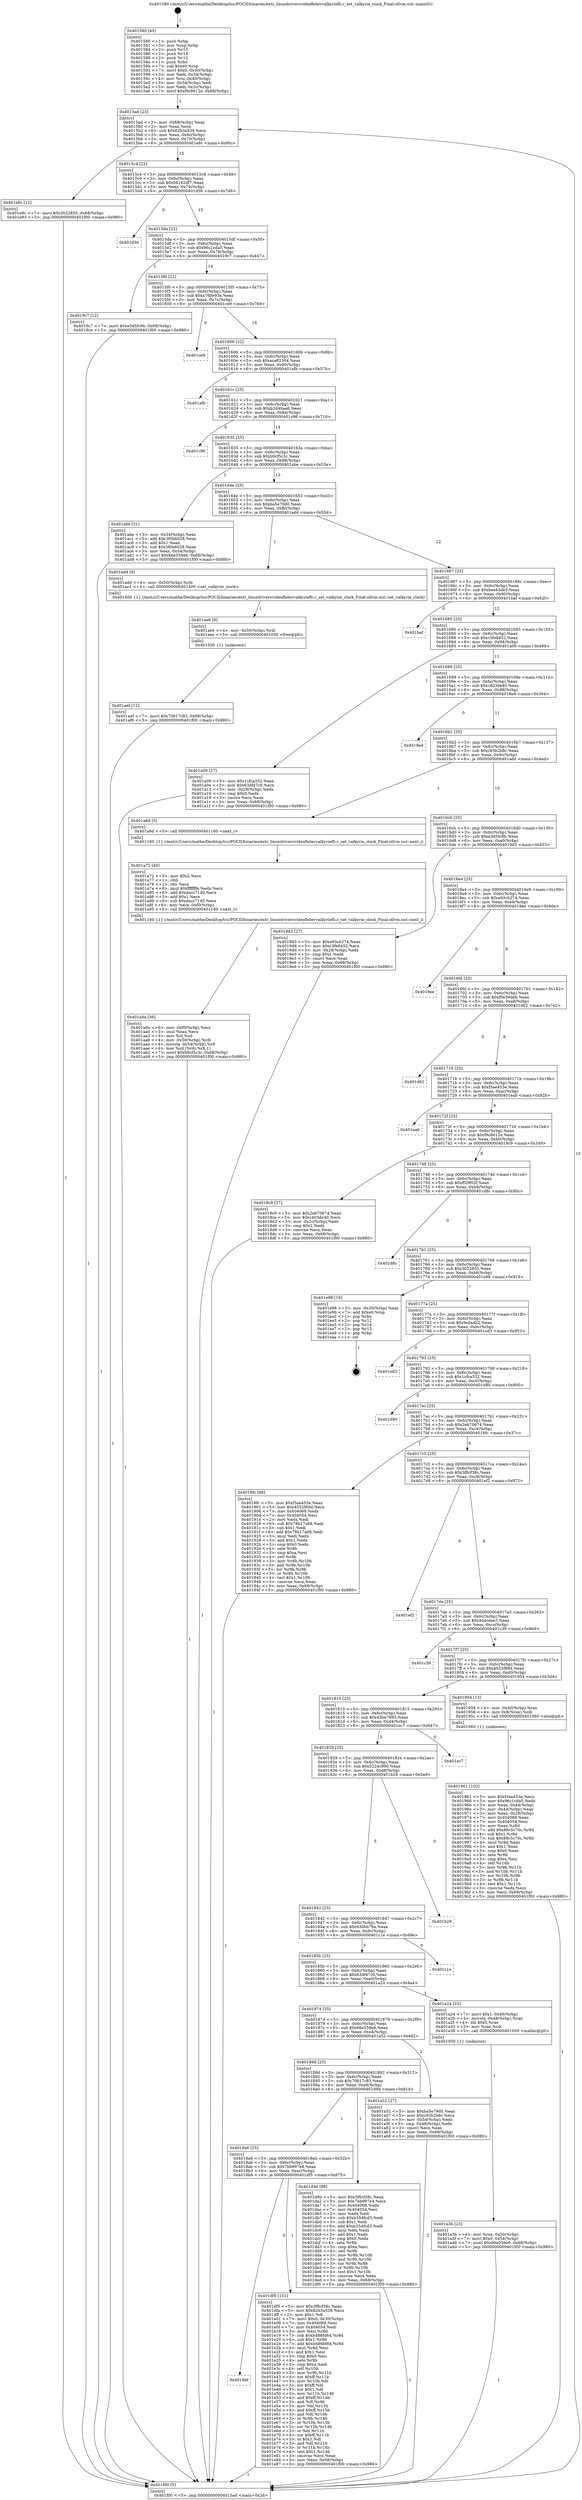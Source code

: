 digraph "0x401580" {
  label = "0x401580 (/mnt/c/Users/mathe/Desktop/tcc/POCII/binaries/extr_linuxdriversvideofbdevvalkyriefb.c_set_valkyrie_clock_Final-ollvm.out::main(0))"
  labelloc = "t"
  node[shape=record]

  Entry [label="",width=0.3,height=0.3,shape=circle,fillcolor=black,style=filled]
  "0x4015ad" [label="{
     0x4015ad [23]\l
     | [instrs]\l
     &nbsp;&nbsp;0x4015ad \<+3\>: mov -0x68(%rbp),%eax\l
     &nbsp;&nbsp;0x4015b0 \<+2\>: mov %eax,%ecx\l
     &nbsp;&nbsp;0x4015b2 \<+6\>: sub $0x82b3a539,%ecx\l
     &nbsp;&nbsp;0x4015b8 \<+3\>: mov %eax,-0x6c(%rbp)\l
     &nbsp;&nbsp;0x4015bb \<+3\>: mov %ecx,-0x70(%rbp)\l
     &nbsp;&nbsp;0x4015be \<+6\>: je 0000000000401e8c \<main+0x90c\>\l
  }"]
  "0x401e8c" [label="{
     0x401e8c [12]\l
     | [instrs]\l
     &nbsp;&nbsp;0x401e8c \<+7\>: movl $0x3022855,-0x68(%rbp)\l
     &nbsp;&nbsp;0x401e93 \<+5\>: jmp 0000000000401f00 \<main+0x980\>\l
  }"]
  "0x4015c4" [label="{
     0x4015c4 [22]\l
     | [instrs]\l
     &nbsp;&nbsp;0x4015c4 \<+5\>: jmp 00000000004015c9 \<main+0x49\>\l
     &nbsp;&nbsp;0x4015c9 \<+3\>: mov -0x6c(%rbp),%eax\l
     &nbsp;&nbsp;0x4015cc \<+5\>: sub $0x94162df7,%eax\l
     &nbsp;&nbsp;0x4015d1 \<+3\>: mov %eax,-0x74(%rbp)\l
     &nbsp;&nbsp;0x4015d4 \<+6\>: je 0000000000401d56 \<main+0x7d6\>\l
  }"]
  Exit [label="",width=0.3,height=0.3,shape=circle,fillcolor=black,style=filled,peripheries=2]
  "0x401d56" [label="{
     0x401d56\l
  }", style=dashed]
  "0x4015da" [label="{
     0x4015da [22]\l
     | [instrs]\l
     &nbsp;&nbsp;0x4015da \<+5\>: jmp 00000000004015df \<main+0x5f\>\l
     &nbsp;&nbsp;0x4015df \<+3\>: mov -0x6c(%rbp),%eax\l
     &nbsp;&nbsp;0x4015e2 \<+5\>: sub $0x96c1cda5,%eax\l
     &nbsp;&nbsp;0x4015e7 \<+3\>: mov %eax,-0x78(%rbp)\l
     &nbsp;&nbsp;0x4015ea \<+6\>: je 00000000004019c7 \<main+0x447\>\l
  }"]
  "0x4018bf" [label="{
     0x4018bf\l
  }", style=dashed]
  "0x4019c7" [label="{
     0x4019c7 [12]\l
     | [instrs]\l
     &nbsp;&nbsp;0x4019c7 \<+7\>: movl $0xe3d5fc9b,-0x68(%rbp)\l
     &nbsp;&nbsp;0x4019ce \<+5\>: jmp 0000000000401f00 \<main+0x980\>\l
  }"]
  "0x4015f0" [label="{
     0x4015f0 [22]\l
     | [instrs]\l
     &nbsp;&nbsp;0x4015f0 \<+5\>: jmp 00000000004015f5 \<main+0x75\>\l
     &nbsp;&nbsp;0x4015f5 \<+3\>: mov -0x6c(%rbp),%eax\l
     &nbsp;&nbsp;0x4015f8 \<+5\>: sub $0xa760e93e,%eax\l
     &nbsp;&nbsp;0x4015fd \<+3\>: mov %eax,-0x7c(%rbp)\l
     &nbsp;&nbsp;0x401600 \<+6\>: je 0000000000401ce9 \<main+0x769\>\l
  }"]
  "0x401df5" [label="{
     0x401df5 [151]\l
     | [instrs]\l
     &nbsp;&nbsp;0x401df5 \<+5\>: mov $0x3f8cf38c,%eax\l
     &nbsp;&nbsp;0x401dfa \<+5\>: mov $0x82b3a539,%ecx\l
     &nbsp;&nbsp;0x401dff \<+2\>: mov $0x1,%dl\l
     &nbsp;&nbsp;0x401e01 \<+7\>: movl $0x0,-0x30(%rbp)\l
     &nbsp;&nbsp;0x401e08 \<+7\>: mov 0x404068,%esi\l
     &nbsp;&nbsp;0x401e0f \<+7\>: mov 0x404054,%edi\l
     &nbsp;&nbsp;0x401e16 \<+3\>: mov %esi,%r8d\l
     &nbsp;&nbsp;0x401e19 \<+7\>: sub $0xb486fd64,%r8d\l
     &nbsp;&nbsp;0x401e20 \<+4\>: sub $0x1,%r8d\l
     &nbsp;&nbsp;0x401e24 \<+7\>: add $0xb486fd64,%r8d\l
     &nbsp;&nbsp;0x401e2b \<+4\>: imul %r8d,%esi\l
     &nbsp;&nbsp;0x401e2f \<+3\>: and $0x1,%esi\l
     &nbsp;&nbsp;0x401e32 \<+3\>: cmp $0x0,%esi\l
     &nbsp;&nbsp;0x401e35 \<+4\>: sete %r9b\l
     &nbsp;&nbsp;0x401e39 \<+3\>: cmp $0xa,%edi\l
     &nbsp;&nbsp;0x401e3c \<+4\>: setl %r10b\l
     &nbsp;&nbsp;0x401e40 \<+3\>: mov %r9b,%r11b\l
     &nbsp;&nbsp;0x401e43 \<+4\>: xor $0xff,%r11b\l
     &nbsp;&nbsp;0x401e47 \<+3\>: mov %r10b,%bl\l
     &nbsp;&nbsp;0x401e4a \<+3\>: xor $0xff,%bl\l
     &nbsp;&nbsp;0x401e4d \<+3\>: xor $0x1,%dl\l
     &nbsp;&nbsp;0x401e50 \<+3\>: mov %r11b,%r14b\l
     &nbsp;&nbsp;0x401e53 \<+4\>: and $0xff,%r14b\l
     &nbsp;&nbsp;0x401e57 \<+3\>: and %dl,%r9b\l
     &nbsp;&nbsp;0x401e5a \<+3\>: mov %bl,%r15b\l
     &nbsp;&nbsp;0x401e5d \<+4\>: and $0xff,%r15b\l
     &nbsp;&nbsp;0x401e61 \<+3\>: and %dl,%r10b\l
     &nbsp;&nbsp;0x401e64 \<+3\>: or %r9b,%r14b\l
     &nbsp;&nbsp;0x401e67 \<+3\>: or %r10b,%r15b\l
     &nbsp;&nbsp;0x401e6a \<+3\>: xor %r15b,%r14b\l
     &nbsp;&nbsp;0x401e6d \<+3\>: or %bl,%r11b\l
     &nbsp;&nbsp;0x401e70 \<+4\>: xor $0xff,%r11b\l
     &nbsp;&nbsp;0x401e74 \<+3\>: or $0x1,%dl\l
     &nbsp;&nbsp;0x401e77 \<+3\>: and %dl,%r11b\l
     &nbsp;&nbsp;0x401e7a \<+3\>: or %r11b,%r14b\l
     &nbsp;&nbsp;0x401e7d \<+4\>: test $0x1,%r14b\l
     &nbsp;&nbsp;0x401e81 \<+3\>: cmovne %ecx,%eax\l
     &nbsp;&nbsp;0x401e84 \<+3\>: mov %eax,-0x68(%rbp)\l
     &nbsp;&nbsp;0x401e87 \<+5\>: jmp 0000000000401f00 \<main+0x980\>\l
  }"]
  "0x401ce9" [label="{
     0x401ce9\l
  }", style=dashed]
  "0x401606" [label="{
     0x401606 [22]\l
     | [instrs]\l
     &nbsp;&nbsp;0x401606 \<+5\>: jmp 000000000040160b \<main+0x8b\>\l
     &nbsp;&nbsp;0x40160b \<+3\>: mov -0x6c(%rbp),%eax\l
     &nbsp;&nbsp;0x40160e \<+5\>: sub $0xaca82304,%eax\l
     &nbsp;&nbsp;0x401613 \<+3\>: mov %eax,-0x80(%rbp)\l
     &nbsp;&nbsp;0x401616 \<+6\>: je 0000000000401afb \<main+0x57b\>\l
  }"]
  "0x4018a6" [label="{
     0x4018a6 [25]\l
     | [instrs]\l
     &nbsp;&nbsp;0x4018a6 \<+5\>: jmp 00000000004018ab \<main+0x32b\>\l
     &nbsp;&nbsp;0x4018ab \<+3\>: mov -0x6c(%rbp),%eax\l
     &nbsp;&nbsp;0x4018ae \<+5\>: sub $0x7bb997e4,%eax\l
     &nbsp;&nbsp;0x4018b3 \<+6\>: mov %eax,-0xec(%rbp)\l
     &nbsp;&nbsp;0x4018b9 \<+6\>: je 0000000000401df5 \<main+0x875\>\l
  }"]
  "0x401afb" [label="{
     0x401afb\l
  }", style=dashed]
  "0x40161c" [label="{
     0x40161c [25]\l
     | [instrs]\l
     &nbsp;&nbsp;0x40161c \<+5\>: jmp 0000000000401621 \<main+0xa1\>\l
     &nbsp;&nbsp;0x401621 \<+3\>: mov -0x6c(%rbp),%eax\l
     &nbsp;&nbsp;0x401624 \<+5\>: sub $0xb3d40aa6,%eax\l
     &nbsp;&nbsp;0x401629 \<+6\>: mov %eax,-0x84(%rbp)\l
     &nbsp;&nbsp;0x40162f \<+6\>: je 0000000000401c96 \<main+0x716\>\l
  }"]
  "0x401d9d" [label="{
     0x401d9d [88]\l
     | [instrs]\l
     &nbsp;&nbsp;0x401d9d \<+5\>: mov $0x3f8cf38c,%eax\l
     &nbsp;&nbsp;0x401da2 \<+5\>: mov $0x7bb997e4,%ecx\l
     &nbsp;&nbsp;0x401da7 \<+7\>: mov 0x404068,%edx\l
     &nbsp;&nbsp;0x401dae \<+7\>: mov 0x404054,%esi\l
     &nbsp;&nbsp;0x401db5 \<+2\>: mov %edx,%edi\l
     &nbsp;&nbsp;0x401db7 \<+6\>: sub $0xb354fcd3,%edi\l
     &nbsp;&nbsp;0x401dbd \<+3\>: sub $0x1,%edi\l
     &nbsp;&nbsp;0x401dc0 \<+6\>: add $0xb354fcd3,%edi\l
     &nbsp;&nbsp;0x401dc6 \<+3\>: imul %edi,%edx\l
     &nbsp;&nbsp;0x401dc9 \<+3\>: and $0x1,%edx\l
     &nbsp;&nbsp;0x401dcc \<+3\>: cmp $0x0,%edx\l
     &nbsp;&nbsp;0x401dcf \<+4\>: sete %r8b\l
     &nbsp;&nbsp;0x401dd3 \<+3\>: cmp $0xa,%esi\l
     &nbsp;&nbsp;0x401dd6 \<+4\>: setl %r9b\l
     &nbsp;&nbsp;0x401dda \<+3\>: mov %r8b,%r10b\l
     &nbsp;&nbsp;0x401ddd \<+3\>: and %r9b,%r10b\l
     &nbsp;&nbsp;0x401de0 \<+3\>: xor %r9b,%r8b\l
     &nbsp;&nbsp;0x401de3 \<+3\>: or %r8b,%r10b\l
     &nbsp;&nbsp;0x401de6 \<+4\>: test $0x1,%r10b\l
     &nbsp;&nbsp;0x401dea \<+3\>: cmovne %ecx,%eax\l
     &nbsp;&nbsp;0x401ded \<+3\>: mov %eax,-0x68(%rbp)\l
     &nbsp;&nbsp;0x401df0 \<+5\>: jmp 0000000000401f00 \<main+0x980\>\l
  }"]
  "0x401c96" [label="{
     0x401c96\l
  }", style=dashed]
  "0x401635" [label="{
     0x401635 [25]\l
     | [instrs]\l
     &nbsp;&nbsp;0x401635 \<+5\>: jmp 000000000040163a \<main+0xba\>\l
     &nbsp;&nbsp;0x40163a \<+3\>: mov -0x6c(%rbp),%eax\l
     &nbsp;&nbsp;0x40163d \<+5\>: sub $0xb9cf5c3c,%eax\l
     &nbsp;&nbsp;0x401642 \<+6\>: mov %eax,-0x88(%rbp)\l
     &nbsp;&nbsp;0x401648 \<+6\>: je 0000000000401abe \<main+0x53e\>\l
  }"]
  "0x401aef" [label="{
     0x401aef [12]\l
     | [instrs]\l
     &nbsp;&nbsp;0x401aef \<+7\>: movl $0x70617c83,-0x68(%rbp)\l
     &nbsp;&nbsp;0x401af6 \<+5\>: jmp 0000000000401f00 \<main+0x980\>\l
  }"]
  "0x401abe" [label="{
     0x401abe [31]\l
     | [instrs]\l
     &nbsp;&nbsp;0x401abe \<+3\>: mov -0x54(%rbp),%eax\l
     &nbsp;&nbsp;0x401ac1 \<+5\>: add $0x3f0b6028,%eax\l
     &nbsp;&nbsp;0x401ac6 \<+3\>: add $0x1,%eax\l
     &nbsp;&nbsp;0x401ac9 \<+5\>: sub $0x3f0b6028,%eax\l
     &nbsp;&nbsp;0x401ace \<+3\>: mov %eax,-0x54(%rbp)\l
     &nbsp;&nbsp;0x401ad1 \<+7\>: movl $0x66e559e6,-0x68(%rbp)\l
     &nbsp;&nbsp;0x401ad8 \<+5\>: jmp 0000000000401f00 \<main+0x980\>\l
  }"]
  "0x40164e" [label="{
     0x40164e [25]\l
     | [instrs]\l
     &nbsp;&nbsp;0x40164e \<+5\>: jmp 0000000000401653 \<main+0xd3\>\l
     &nbsp;&nbsp;0x401653 \<+3\>: mov -0x6c(%rbp),%eax\l
     &nbsp;&nbsp;0x401656 \<+5\>: sub $0xba5e79d0,%eax\l
     &nbsp;&nbsp;0x40165b \<+6\>: mov %eax,-0x8c(%rbp)\l
     &nbsp;&nbsp;0x401661 \<+6\>: je 0000000000401add \<main+0x55d\>\l
  }"]
  "0x401ae6" [label="{
     0x401ae6 [9]\l
     | [instrs]\l
     &nbsp;&nbsp;0x401ae6 \<+4\>: mov -0x50(%rbp),%rdi\l
     &nbsp;&nbsp;0x401aea \<+5\>: call 0000000000401030 \<free@plt\>\l
     | [calls]\l
     &nbsp;&nbsp;0x401030 \{1\} (unknown)\l
  }"]
  "0x401add" [label="{
     0x401add [9]\l
     | [instrs]\l
     &nbsp;&nbsp;0x401add \<+4\>: mov -0x50(%rbp),%rdi\l
     &nbsp;&nbsp;0x401ae1 \<+5\>: call 0000000000401400 \<set_valkyrie_clock\>\l
     | [calls]\l
     &nbsp;&nbsp;0x401400 \{1\} (/mnt/c/Users/mathe/Desktop/tcc/POCII/binaries/extr_linuxdriversvideofbdevvalkyriefb.c_set_valkyrie_clock_Final-ollvm.out::set_valkyrie_clock)\l
  }"]
  "0x401667" [label="{
     0x401667 [25]\l
     | [instrs]\l
     &nbsp;&nbsp;0x401667 \<+5\>: jmp 000000000040166c \<main+0xec\>\l
     &nbsp;&nbsp;0x40166c \<+3\>: mov -0x6c(%rbp),%eax\l
     &nbsp;&nbsp;0x40166f \<+5\>: sub $0xbee43de3,%eax\l
     &nbsp;&nbsp;0x401674 \<+6\>: mov %eax,-0x90(%rbp)\l
     &nbsp;&nbsp;0x40167a \<+6\>: je 0000000000401baf \<main+0x62f\>\l
  }"]
  "0x401a9a" [label="{
     0x401a9a [36]\l
     | [instrs]\l
     &nbsp;&nbsp;0x401a9a \<+6\>: mov -0xf0(%rbp),%ecx\l
     &nbsp;&nbsp;0x401aa0 \<+3\>: imul %eax,%ecx\l
     &nbsp;&nbsp;0x401aa3 \<+3\>: mov %cl,%sil\l
     &nbsp;&nbsp;0x401aa6 \<+4\>: mov -0x50(%rbp),%rdi\l
     &nbsp;&nbsp;0x401aaa \<+4\>: movslq -0x54(%rbp),%r8\l
     &nbsp;&nbsp;0x401aae \<+4\>: mov %sil,(%rdi,%r8,1)\l
     &nbsp;&nbsp;0x401ab2 \<+7\>: movl $0xb9cf5c3c,-0x68(%rbp)\l
     &nbsp;&nbsp;0x401ab9 \<+5\>: jmp 0000000000401f00 \<main+0x980\>\l
  }"]
  "0x401baf" [label="{
     0x401baf\l
  }", style=dashed]
  "0x401680" [label="{
     0x401680 [25]\l
     | [instrs]\l
     &nbsp;&nbsp;0x401680 \<+5\>: jmp 0000000000401685 \<main+0x105\>\l
     &nbsp;&nbsp;0x401685 \<+3\>: mov -0x6c(%rbp),%eax\l
     &nbsp;&nbsp;0x401688 \<+5\>: sub $0xc3fe6452,%eax\l
     &nbsp;&nbsp;0x40168d \<+6\>: mov %eax,-0x94(%rbp)\l
     &nbsp;&nbsp;0x401693 \<+6\>: je 0000000000401a09 \<main+0x489\>\l
  }"]
  "0x401a72" [label="{
     0x401a72 [40]\l
     | [instrs]\l
     &nbsp;&nbsp;0x401a72 \<+5\>: mov $0x2,%ecx\l
     &nbsp;&nbsp;0x401a77 \<+1\>: cltd\l
     &nbsp;&nbsp;0x401a78 \<+2\>: idiv %ecx\l
     &nbsp;&nbsp;0x401a7a \<+6\>: imul $0xfffffffe,%edx,%ecx\l
     &nbsp;&nbsp;0x401a80 \<+6\>: add $0xdacc7140,%ecx\l
     &nbsp;&nbsp;0x401a86 \<+3\>: add $0x1,%ecx\l
     &nbsp;&nbsp;0x401a89 \<+6\>: sub $0xdacc7140,%ecx\l
     &nbsp;&nbsp;0x401a8f \<+6\>: mov %ecx,-0xf0(%rbp)\l
     &nbsp;&nbsp;0x401a95 \<+5\>: call 0000000000401160 \<next_i\>\l
     | [calls]\l
     &nbsp;&nbsp;0x401160 \{1\} (/mnt/c/Users/mathe/Desktop/tcc/POCII/binaries/extr_linuxdriversvideofbdevvalkyriefb.c_set_valkyrie_clock_Final-ollvm.out::next_i)\l
  }"]
  "0x401a09" [label="{
     0x401a09 [27]\l
     | [instrs]\l
     &nbsp;&nbsp;0x401a09 \<+5\>: mov $0x1cfca332,%eax\l
     &nbsp;&nbsp;0x401a0e \<+5\>: mov $0x63df47c0,%ecx\l
     &nbsp;&nbsp;0x401a13 \<+3\>: mov -0x28(%rbp),%edx\l
     &nbsp;&nbsp;0x401a16 \<+3\>: cmp $0x0,%edx\l
     &nbsp;&nbsp;0x401a19 \<+3\>: cmove %ecx,%eax\l
     &nbsp;&nbsp;0x401a1c \<+3\>: mov %eax,-0x68(%rbp)\l
     &nbsp;&nbsp;0x401a1f \<+5\>: jmp 0000000000401f00 \<main+0x980\>\l
  }"]
  "0x401699" [label="{
     0x401699 [25]\l
     | [instrs]\l
     &nbsp;&nbsp;0x401699 \<+5\>: jmp 000000000040169e \<main+0x11e\>\l
     &nbsp;&nbsp;0x40169e \<+3\>: mov -0x6c(%rbp),%eax\l
     &nbsp;&nbsp;0x4016a1 \<+5\>: sub $0xc403de40,%eax\l
     &nbsp;&nbsp;0x4016a6 \<+6\>: mov %eax,-0x98(%rbp)\l
     &nbsp;&nbsp;0x4016ac \<+6\>: je 00000000004018e4 \<main+0x364\>\l
  }"]
  "0x40188d" [label="{
     0x40188d [25]\l
     | [instrs]\l
     &nbsp;&nbsp;0x40188d \<+5\>: jmp 0000000000401892 \<main+0x312\>\l
     &nbsp;&nbsp;0x401892 \<+3\>: mov -0x6c(%rbp),%eax\l
     &nbsp;&nbsp;0x401895 \<+5\>: sub $0x70617c83,%eax\l
     &nbsp;&nbsp;0x40189a \<+6\>: mov %eax,-0xe8(%rbp)\l
     &nbsp;&nbsp;0x4018a0 \<+6\>: je 0000000000401d9d \<main+0x81d\>\l
  }"]
  "0x4018e4" [label="{
     0x4018e4\l
  }", style=dashed]
  "0x4016b2" [label="{
     0x4016b2 [25]\l
     | [instrs]\l
     &nbsp;&nbsp;0x4016b2 \<+5\>: jmp 00000000004016b7 \<main+0x137\>\l
     &nbsp;&nbsp;0x4016b7 \<+3\>: mov -0x6c(%rbp),%eax\l
     &nbsp;&nbsp;0x4016ba \<+5\>: sub $0xc93b2b8c,%eax\l
     &nbsp;&nbsp;0x4016bf \<+6\>: mov %eax,-0x9c(%rbp)\l
     &nbsp;&nbsp;0x4016c5 \<+6\>: je 0000000000401a6d \<main+0x4ed\>\l
  }"]
  "0x401a52" [label="{
     0x401a52 [27]\l
     | [instrs]\l
     &nbsp;&nbsp;0x401a52 \<+5\>: mov $0xba5e79d0,%eax\l
     &nbsp;&nbsp;0x401a57 \<+5\>: mov $0xc93b2b8c,%ecx\l
     &nbsp;&nbsp;0x401a5c \<+3\>: mov -0x54(%rbp),%edx\l
     &nbsp;&nbsp;0x401a5f \<+3\>: cmp -0x48(%rbp),%edx\l
     &nbsp;&nbsp;0x401a62 \<+3\>: cmovl %ecx,%eax\l
     &nbsp;&nbsp;0x401a65 \<+3\>: mov %eax,-0x68(%rbp)\l
     &nbsp;&nbsp;0x401a68 \<+5\>: jmp 0000000000401f00 \<main+0x980\>\l
  }"]
  "0x401a6d" [label="{
     0x401a6d [5]\l
     | [instrs]\l
     &nbsp;&nbsp;0x401a6d \<+5\>: call 0000000000401160 \<next_i\>\l
     | [calls]\l
     &nbsp;&nbsp;0x401160 \{1\} (/mnt/c/Users/mathe/Desktop/tcc/POCII/binaries/extr_linuxdriversvideofbdevvalkyriefb.c_set_valkyrie_clock_Final-ollvm.out::next_i)\l
  }"]
  "0x4016cb" [label="{
     0x4016cb [25]\l
     | [instrs]\l
     &nbsp;&nbsp;0x4016cb \<+5\>: jmp 00000000004016d0 \<main+0x150\>\l
     &nbsp;&nbsp;0x4016d0 \<+3\>: mov -0x6c(%rbp),%eax\l
     &nbsp;&nbsp;0x4016d3 \<+5\>: sub $0xe3d5fc9b,%eax\l
     &nbsp;&nbsp;0x4016d8 \<+6\>: mov %eax,-0xa0(%rbp)\l
     &nbsp;&nbsp;0x4016de \<+6\>: je 00000000004019d3 \<main+0x453\>\l
  }"]
  "0x401a3b" [label="{
     0x401a3b [23]\l
     | [instrs]\l
     &nbsp;&nbsp;0x401a3b \<+4\>: mov %rax,-0x50(%rbp)\l
     &nbsp;&nbsp;0x401a3f \<+7\>: movl $0x0,-0x54(%rbp)\l
     &nbsp;&nbsp;0x401a46 \<+7\>: movl $0x66e559e6,-0x68(%rbp)\l
     &nbsp;&nbsp;0x401a4d \<+5\>: jmp 0000000000401f00 \<main+0x980\>\l
  }"]
  "0x4019d3" [label="{
     0x4019d3 [27]\l
     | [instrs]\l
     &nbsp;&nbsp;0x4019d3 \<+5\>: mov $0xe93cb274,%eax\l
     &nbsp;&nbsp;0x4019d8 \<+5\>: mov $0xc3fe6452,%ecx\l
     &nbsp;&nbsp;0x4019dd \<+3\>: mov -0x28(%rbp),%edx\l
     &nbsp;&nbsp;0x4019e0 \<+3\>: cmp $0x1,%edx\l
     &nbsp;&nbsp;0x4019e3 \<+3\>: cmovl %ecx,%eax\l
     &nbsp;&nbsp;0x4019e6 \<+3\>: mov %eax,-0x68(%rbp)\l
     &nbsp;&nbsp;0x4019e9 \<+5\>: jmp 0000000000401f00 \<main+0x980\>\l
  }"]
  "0x4016e4" [label="{
     0x4016e4 [25]\l
     | [instrs]\l
     &nbsp;&nbsp;0x4016e4 \<+5\>: jmp 00000000004016e9 \<main+0x169\>\l
     &nbsp;&nbsp;0x4016e9 \<+3\>: mov -0x6c(%rbp),%eax\l
     &nbsp;&nbsp;0x4016ec \<+5\>: sub $0xe93cb274,%eax\l
     &nbsp;&nbsp;0x4016f1 \<+6\>: mov %eax,-0xa4(%rbp)\l
     &nbsp;&nbsp;0x4016f7 \<+6\>: je 00000000004019ee \<main+0x46e\>\l
  }"]
  "0x401874" [label="{
     0x401874 [25]\l
     | [instrs]\l
     &nbsp;&nbsp;0x401874 \<+5\>: jmp 0000000000401879 \<main+0x2f9\>\l
     &nbsp;&nbsp;0x401879 \<+3\>: mov -0x6c(%rbp),%eax\l
     &nbsp;&nbsp;0x40187c \<+5\>: sub $0x66e559e6,%eax\l
     &nbsp;&nbsp;0x401881 \<+6\>: mov %eax,-0xe4(%rbp)\l
     &nbsp;&nbsp;0x401887 \<+6\>: je 0000000000401a52 \<main+0x4d2\>\l
  }"]
  "0x4019ee" [label="{
     0x4019ee\l
  }", style=dashed]
  "0x4016fd" [label="{
     0x4016fd [25]\l
     | [instrs]\l
     &nbsp;&nbsp;0x4016fd \<+5\>: jmp 0000000000401702 \<main+0x182\>\l
     &nbsp;&nbsp;0x401702 \<+3\>: mov -0x6c(%rbp),%eax\l
     &nbsp;&nbsp;0x401705 \<+5\>: sub $0xf0e39deb,%eax\l
     &nbsp;&nbsp;0x40170a \<+6\>: mov %eax,-0xa8(%rbp)\l
     &nbsp;&nbsp;0x401710 \<+6\>: je 0000000000401d62 \<main+0x7e2\>\l
  }"]
  "0x401a24" [label="{
     0x401a24 [23]\l
     | [instrs]\l
     &nbsp;&nbsp;0x401a24 \<+7\>: movl $0x1,-0x48(%rbp)\l
     &nbsp;&nbsp;0x401a2b \<+4\>: movslq -0x48(%rbp),%rax\l
     &nbsp;&nbsp;0x401a2f \<+4\>: shl $0x0,%rax\l
     &nbsp;&nbsp;0x401a33 \<+3\>: mov %rax,%rdi\l
     &nbsp;&nbsp;0x401a36 \<+5\>: call 0000000000401050 \<malloc@plt\>\l
     | [calls]\l
     &nbsp;&nbsp;0x401050 \{1\} (unknown)\l
  }"]
  "0x401d62" [label="{
     0x401d62\l
  }", style=dashed]
  "0x401716" [label="{
     0x401716 [25]\l
     | [instrs]\l
     &nbsp;&nbsp;0x401716 \<+5\>: jmp 000000000040171b \<main+0x19b\>\l
     &nbsp;&nbsp;0x40171b \<+3\>: mov -0x6c(%rbp),%eax\l
     &nbsp;&nbsp;0x40171e \<+5\>: sub $0xf3ae453e,%eax\l
     &nbsp;&nbsp;0x401723 \<+6\>: mov %eax,-0xac(%rbp)\l
     &nbsp;&nbsp;0x401729 \<+6\>: je 0000000000401eab \<main+0x92b\>\l
  }"]
  "0x40185b" [label="{
     0x40185b [25]\l
     | [instrs]\l
     &nbsp;&nbsp;0x40185b \<+5\>: jmp 0000000000401860 \<main+0x2e0\>\l
     &nbsp;&nbsp;0x401860 \<+3\>: mov -0x6c(%rbp),%eax\l
     &nbsp;&nbsp;0x401863 \<+5\>: sub $0x63df47c0,%eax\l
     &nbsp;&nbsp;0x401868 \<+6\>: mov %eax,-0xe0(%rbp)\l
     &nbsp;&nbsp;0x40186e \<+6\>: je 0000000000401a24 \<main+0x4a4\>\l
  }"]
  "0x401eab" [label="{
     0x401eab\l
  }", style=dashed]
  "0x40172f" [label="{
     0x40172f [25]\l
     | [instrs]\l
     &nbsp;&nbsp;0x40172f \<+5\>: jmp 0000000000401734 \<main+0x1b4\>\l
     &nbsp;&nbsp;0x401734 \<+3\>: mov -0x6c(%rbp),%eax\l
     &nbsp;&nbsp;0x401737 \<+5\>: sub $0xf9c8612e,%eax\l
     &nbsp;&nbsp;0x40173c \<+6\>: mov %eax,-0xb0(%rbp)\l
     &nbsp;&nbsp;0x401742 \<+6\>: je 00000000004018c9 \<main+0x349\>\l
  }"]
  "0x401c1e" [label="{
     0x401c1e\l
  }", style=dashed]
  "0x4018c9" [label="{
     0x4018c9 [27]\l
     | [instrs]\l
     &nbsp;&nbsp;0x4018c9 \<+5\>: mov $0x2eb70674,%eax\l
     &nbsp;&nbsp;0x4018ce \<+5\>: mov $0xc403de40,%ecx\l
     &nbsp;&nbsp;0x4018d3 \<+3\>: mov -0x2c(%rbp),%edx\l
     &nbsp;&nbsp;0x4018d6 \<+3\>: cmp $0x2,%edx\l
     &nbsp;&nbsp;0x4018d9 \<+3\>: cmovne %ecx,%eax\l
     &nbsp;&nbsp;0x4018dc \<+3\>: mov %eax,-0x68(%rbp)\l
     &nbsp;&nbsp;0x4018df \<+5\>: jmp 0000000000401f00 \<main+0x980\>\l
  }"]
  "0x401748" [label="{
     0x401748 [25]\l
     | [instrs]\l
     &nbsp;&nbsp;0x401748 \<+5\>: jmp 000000000040174d \<main+0x1cd\>\l
     &nbsp;&nbsp;0x40174d \<+3\>: mov -0x6c(%rbp),%eax\l
     &nbsp;&nbsp;0x401750 \<+5\>: sub $0xff29f02f,%eax\l
     &nbsp;&nbsp;0x401755 \<+6\>: mov %eax,-0xb4(%rbp)\l
     &nbsp;&nbsp;0x40175b \<+6\>: je 0000000000401d8c \<main+0x80c\>\l
  }"]
  "0x401f00" [label="{
     0x401f00 [5]\l
     | [instrs]\l
     &nbsp;&nbsp;0x401f00 \<+5\>: jmp 00000000004015ad \<main+0x2d\>\l
  }"]
  "0x401580" [label="{
     0x401580 [45]\l
     | [instrs]\l
     &nbsp;&nbsp;0x401580 \<+1\>: push %rbp\l
     &nbsp;&nbsp;0x401581 \<+3\>: mov %rsp,%rbp\l
     &nbsp;&nbsp;0x401584 \<+2\>: push %r15\l
     &nbsp;&nbsp;0x401586 \<+2\>: push %r14\l
     &nbsp;&nbsp;0x401588 \<+2\>: push %r12\l
     &nbsp;&nbsp;0x40158a \<+1\>: push %rbx\l
     &nbsp;&nbsp;0x40158b \<+7\>: sub $0xe0,%rsp\l
     &nbsp;&nbsp;0x401592 \<+7\>: movl $0x0,-0x30(%rbp)\l
     &nbsp;&nbsp;0x401599 \<+3\>: mov %edi,-0x34(%rbp)\l
     &nbsp;&nbsp;0x40159c \<+4\>: mov %rsi,-0x40(%rbp)\l
     &nbsp;&nbsp;0x4015a0 \<+3\>: mov -0x34(%rbp),%edi\l
     &nbsp;&nbsp;0x4015a3 \<+3\>: mov %edi,-0x2c(%rbp)\l
     &nbsp;&nbsp;0x4015a6 \<+7\>: movl $0xf9c8612e,-0x68(%rbp)\l
  }"]
  "0x401842" [label="{
     0x401842 [25]\l
     | [instrs]\l
     &nbsp;&nbsp;0x401842 \<+5\>: jmp 0000000000401847 \<main+0x2c7\>\l
     &nbsp;&nbsp;0x401847 \<+3\>: mov -0x6c(%rbp),%eax\l
     &nbsp;&nbsp;0x40184a \<+5\>: sub $0x638bb76a,%eax\l
     &nbsp;&nbsp;0x40184f \<+6\>: mov %eax,-0xdc(%rbp)\l
     &nbsp;&nbsp;0x401855 \<+6\>: je 0000000000401c1e \<main+0x69e\>\l
  }"]
  "0x401d8c" [label="{
     0x401d8c\l
  }", style=dashed]
  "0x401761" [label="{
     0x401761 [25]\l
     | [instrs]\l
     &nbsp;&nbsp;0x401761 \<+5\>: jmp 0000000000401766 \<main+0x1e6\>\l
     &nbsp;&nbsp;0x401766 \<+3\>: mov -0x6c(%rbp),%eax\l
     &nbsp;&nbsp;0x401769 \<+5\>: sub $0x3022855,%eax\l
     &nbsp;&nbsp;0x40176e \<+6\>: mov %eax,-0xb8(%rbp)\l
     &nbsp;&nbsp;0x401774 \<+6\>: je 0000000000401e98 \<main+0x918\>\l
  }"]
  "0x401b29" [label="{
     0x401b29\l
  }", style=dashed]
  "0x401e98" [label="{
     0x401e98 [19]\l
     | [instrs]\l
     &nbsp;&nbsp;0x401e98 \<+3\>: mov -0x30(%rbp),%eax\l
     &nbsp;&nbsp;0x401e9b \<+7\>: add $0xe0,%rsp\l
     &nbsp;&nbsp;0x401ea2 \<+1\>: pop %rbx\l
     &nbsp;&nbsp;0x401ea3 \<+2\>: pop %r12\l
     &nbsp;&nbsp;0x401ea5 \<+2\>: pop %r14\l
     &nbsp;&nbsp;0x401ea7 \<+2\>: pop %r15\l
     &nbsp;&nbsp;0x401ea9 \<+1\>: pop %rbp\l
     &nbsp;&nbsp;0x401eaa \<+1\>: ret\l
  }"]
  "0x40177a" [label="{
     0x40177a [25]\l
     | [instrs]\l
     &nbsp;&nbsp;0x40177a \<+5\>: jmp 000000000040177f \<main+0x1ff\>\l
     &nbsp;&nbsp;0x40177f \<+3\>: mov -0x6c(%rbp),%eax\l
     &nbsp;&nbsp;0x401782 \<+5\>: sub $0x9cda4b2,%eax\l
     &nbsp;&nbsp;0x401787 \<+6\>: mov %eax,-0xbc(%rbp)\l
     &nbsp;&nbsp;0x40178d \<+6\>: je 0000000000401ed3 \<main+0x953\>\l
  }"]
  "0x401829" [label="{
     0x401829 [25]\l
     | [instrs]\l
     &nbsp;&nbsp;0x401829 \<+5\>: jmp 000000000040182e \<main+0x2ae\>\l
     &nbsp;&nbsp;0x40182e \<+3\>: mov -0x6c(%rbp),%eax\l
     &nbsp;&nbsp;0x401831 \<+5\>: sub $0x5224c990,%eax\l
     &nbsp;&nbsp;0x401836 \<+6\>: mov %eax,-0xd8(%rbp)\l
     &nbsp;&nbsp;0x40183c \<+6\>: je 0000000000401b29 \<main+0x5a9\>\l
  }"]
  "0x401ed3" [label="{
     0x401ed3\l
  }", style=dashed]
  "0x401793" [label="{
     0x401793 [25]\l
     | [instrs]\l
     &nbsp;&nbsp;0x401793 \<+5\>: jmp 0000000000401798 \<main+0x218\>\l
     &nbsp;&nbsp;0x401798 \<+3\>: mov -0x6c(%rbp),%eax\l
     &nbsp;&nbsp;0x40179b \<+5\>: sub $0x1cfca332,%eax\l
     &nbsp;&nbsp;0x4017a0 \<+6\>: mov %eax,-0xc0(%rbp)\l
     &nbsp;&nbsp;0x4017a6 \<+6\>: je 0000000000401d80 \<main+0x800\>\l
  }"]
  "0x401ec7" [label="{
     0x401ec7\l
  }", style=dashed]
  "0x401d80" [label="{
     0x401d80\l
  }", style=dashed]
  "0x4017ac" [label="{
     0x4017ac [25]\l
     | [instrs]\l
     &nbsp;&nbsp;0x4017ac \<+5\>: jmp 00000000004017b1 \<main+0x231\>\l
     &nbsp;&nbsp;0x4017b1 \<+3\>: mov -0x6c(%rbp),%eax\l
     &nbsp;&nbsp;0x4017b4 \<+5\>: sub $0x2eb70674,%eax\l
     &nbsp;&nbsp;0x4017b9 \<+6\>: mov %eax,-0xc4(%rbp)\l
     &nbsp;&nbsp;0x4017bf \<+6\>: je 00000000004018fc \<main+0x37c\>\l
  }"]
  "0x401961" [label="{
     0x401961 [102]\l
     | [instrs]\l
     &nbsp;&nbsp;0x401961 \<+5\>: mov $0xf3ae453e,%ecx\l
     &nbsp;&nbsp;0x401966 \<+5\>: mov $0x96c1cda5,%edx\l
     &nbsp;&nbsp;0x40196b \<+3\>: mov %eax,-0x44(%rbp)\l
     &nbsp;&nbsp;0x40196e \<+3\>: mov -0x44(%rbp),%eax\l
     &nbsp;&nbsp;0x401971 \<+3\>: mov %eax,-0x28(%rbp)\l
     &nbsp;&nbsp;0x401974 \<+7\>: mov 0x404068,%eax\l
     &nbsp;&nbsp;0x40197b \<+7\>: mov 0x404054,%esi\l
     &nbsp;&nbsp;0x401982 \<+3\>: mov %eax,%r8d\l
     &nbsp;&nbsp;0x401985 \<+7\>: add $0x88c5c70c,%r8d\l
     &nbsp;&nbsp;0x40198c \<+4\>: sub $0x1,%r8d\l
     &nbsp;&nbsp;0x401990 \<+7\>: sub $0x88c5c70c,%r8d\l
     &nbsp;&nbsp;0x401997 \<+4\>: imul %r8d,%eax\l
     &nbsp;&nbsp;0x40199b \<+3\>: and $0x1,%eax\l
     &nbsp;&nbsp;0x40199e \<+3\>: cmp $0x0,%eax\l
     &nbsp;&nbsp;0x4019a1 \<+4\>: sete %r9b\l
     &nbsp;&nbsp;0x4019a5 \<+3\>: cmp $0xa,%esi\l
     &nbsp;&nbsp;0x4019a8 \<+4\>: setl %r10b\l
     &nbsp;&nbsp;0x4019ac \<+3\>: mov %r9b,%r11b\l
     &nbsp;&nbsp;0x4019af \<+3\>: and %r10b,%r11b\l
     &nbsp;&nbsp;0x4019b2 \<+3\>: xor %r10b,%r9b\l
     &nbsp;&nbsp;0x4019b5 \<+3\>: or %r9b,%r11b\l
     &nbsp;&nbsp;0x4019b8 \<+4\>: test $0x1,%r11b\l
     &nbsp;&nbsp;0x4019bc \<+3\>: cmovne %edx,%ecx\l
     &nbsp;&nbsp;0x4019bf \<+3\>: mov %ecx,-0x68(%rbp)\l
     &nbsp;&nbsp;0x4019c2 \<+5\>: jmp 0000000000401f00 \<main+0x980\>\l
  }"]
  "0x4018fc" [label="{
     0x4018fc [88]\l
     | [instrs]\l
     &nbsp;&nbsp;0x4018fc \<+5\>: mov $0xf3ae453e,%eax\l
     &nbsp;&nbsp;0x401901 \<+5\>: mov $0x4552f88d,%ecx\l
     &nbsp;&nbsp;0x401906 \<+7\>: mov 0x404068,%edx\l
     &nbsp;&nbsp;0x40190d \<+7\>: mov 0x404054,%esi\l
     &nbsp;&nbsp;0x401914 \<+2\>: mov %edx,%edi\l
     &nbsp;&nbsp;0x401916 \<+6\>: sub $0x78b17a68,%edi\l
     &nbsp;&nbsp;0x40191c \<+3\>: sub $0x1,%edi\l
     &nbsp;&nbsp;0x40191f \<+6\>: add $0x78b17a68,%edi\l
     &nbsp;&nbsp;0x401925 \<+3\>: imul %edi,%edx\l
     &nbsp;&nbsp;0x401928 \<+3\>: and $0x1,%edx\l
     &nbsp;&nbsp;0x40192b \<+3\>: cmp $0x0,%edx\l
     &nbsp;&nbsp;0x40192e \<+4\>: sete %r8b\l
     &nbsp;&nbsp;0x401932 \<+3\>: cmp $0xa,%esi\l
     &nbsp;&nbsp;0x401935 \<+4\>: setl %r9b\l
     &nbsp;&nbsp;0x401939 \<+3\>: mov %r8b,%r10b\l
     &nbsp;&nbsp;0x40193c \<+3\>: and %r9b,%r10b\l
     &nbsp;&nbsp;0x40193f \<+3\>: xor %r9b,%r8b\l
     &nbsp;&nbsp;0x401942 \<+3\>: or %r8b,%r10b\l
     &nbsp;&nbsp;0x401945 \<+4\>: test $0x1,%r10b\l
     &nbsp;&nbsp;0x401949 \<+3\>: cmovne %ecx,%eax\l
     &nbsp;&nbsp;0x40194c \<+3\>: mov %eax,-0x68(%rbp)\l
     &nbsp;&nbsp;0x40194f \<+5\>: jmp 0000000000401f00 \<main+0x980\>\l
  }"]
  "0x4017c5" [label="{
     0x4017c5 [25]\l
     | [instrs]\l
     &nbsp;&nbsp;0x4017c5 \<+5\>: jmp 00000000004017ca \<main+0x24a\>\l
     &nbsp;&nbsp;0x4017ca \<+3\>: mov -0x6c(%rbp),%eax\l
     &nbsp;&nbsp;0x4017cd \<+5\>: sub $0x3f8cf38c,%eax\l
     &nbsp;&nbsp;0x4017d2 \<+6\>: mov %eax,-0xc8(%rbp)\l
     &nbsp;&nbsp;0x4017d8 \<+6\>: je 0000000000401ef2 \<main+0x972\>\l
  }"]
  "0x401810" [label="{
     0x401810 [25]\l
     | [instrs]\l
     &nbsp;&nbsp;0x401810 \<+5\>: jmp 0000000000401815 \<main+0x295\>\l
     &nbsp;&nbsp;0x401815 \<+3\>: mov -0x6c(%rbp),%eax\l
     &nbsp;&nbsp;0x401818 \<+5\>: sub $0x45be7893,%eax\l
     &nbsp;&nbsp;0x40181d \<+6\>: mov %eax,-0xd4(%rbp)\l
     &nbsp;&nbsp;0x401823 \<+6\>: je 0000000000401ec7 \<main+0x947\>\l
  }"]
  "0x401ef2" [label="{
     0x401ef2\l
  }", style=dashed]
  "0x4017de" [label="{
     0x4017de [25]\l
     | [instrs]\l
     &nbsp;&nbsp;0x4017de \<+5\>: jmp 00000000004017e3 \<main+0x263\>\l
     &nbsp;&nbsp;0x4017e3 \<+3\>: mov -0x6c(%rbp),%eax\l
     &nbsp;&nbsp;0x4017e6 \<+5\>: sub $0x40ecdae3,%eax\l
     &nbsp;&nbsp;0x4017eb \<+6\>: mov %eax,-0xcc(%rbp)\l
     &nbsp;&nbsp;0x4017f1 \<+6\>: je 0000000000401c39 \<main+0x6b9\>\l
  }"]
  "0x401954" [label="{
     0x401954 [13]\l
     | [instrs]\l
     &nbsp;&nbsp;0x401954 \<+4\>: mov -0x40(%rbp),%rax\l
     &nbsp;&nbsp;0x401958 \<+4\>: mov 0x8(%rax),%rdi\l
     &nbsp;&nbsp;0x40195c \<+5\>: call 0000000000401060 \<atoi@plt\>\l
     | [calls]\l
     &nbsp;&nbsp;0x401060 \{1\} (unknown)\l
  }"]
  "0x401c39" [label="{
     0x401c39\l
  }", style=dashed]
  "0x4017f7" [label="{
     0x4017f7 [25]\l
     | [instrs]\l
     &nbsp;&nbsp;0x4017f7 \<+5\>: jmp 00000000004017fc \<main+0x27c\>\l
     &nbsp;&nbsp;0x4017fc \<+3\>: mov -0x6c(%rbp),%eax\l
     &nbsp;&nbsp;0x4017ff \<+5\>: sub $0x4552f88d,%eax\l
     &nbsp;&nbsp;0x401804 \<+6\>: mov %eax,-0xd0(%rbp)\l
     &nbsp;&nbsp;0x40180a \<+6\>: je 0000000000401954 \<main+0x3d4\>\l
  }"]
  Entry -> "0x401580" [label=" 1"]
  "0x4015ad" -> "0x401e8c" [label=" 1"]
  "0x4015ad" -> "0x4015c4" [label=" 15"]
  "0x401e98" -> Exit [label=" 1"]
  "0x4015c4" -> "0x401d56" [label=" 0"]
  "0x4015c4" -> "0x4015da" [label=" 15"]
  "0x401e8c" -> "0x401f00" [label=" 1"]
  "0x4015da" -> "0x4019c7" [label=" 1"]
  "0x4015da" -> "0x4015f0" [label=" 14"]
  "0x401df5" -> "0x401f00" [label=" 1"]
  "0x4015f0" -> "0x401ce9" [label=" 0"]
  "0x4015f0" -> "0x401606" [label=" 14"]
  "0x4018a6" -> "0x4018bf" [label=" 0"]
  "0x401606" -> "0x401afb" [label=" 0"]
  "0x401606" -> "0x40161c" [label=" 14"]
  "0x4018a6" -> "0x401df5" [label=" 1"]
  "0x40161c" -> "0x401c96" [label=" 0"]
  "0x40161c" -> "0x401635" [label=" 14"]
  "0x401d9d" -> "0x401f00" [label=" 1"]
  "0x401635" -> "0x401abe" [label=" 1"]
  "0x401635" -> "0x40164e" [label=" 13"]
  "0x40188d" -> "0x401d9d" [label=" 1"]
  "0x40164e" -> "0x401add" [label=" 1"]
  "0x40164e" -> "0x401667" [label=" 12"]
  "0x40188d" -> "0x4018a6" [label=" 1"]
  "0x401667" -> "0x401baf" [label=" 0"]
  "0x401667" -> "0x401680" [label=" 12"]
  "0x401aef" -> "0x401f00" [label=" 1"]
  "0x401680" -> "0x401a09" [label=" 1"]
  "0x401680" -> "0x401699" [label=" 11"]
  "0x401ae6" -> "0x401aef" [label=" 1"]
  "0x401699" -> "0x4018e4" [label=" 0"]
  "0x401699" -> "0x4016b2" [label=" 11"]
  "0x401add" -> "0x401ae6" [label=" 1"]
  "0x4016b2" -> "0x401a6d" [label=" 1"]
  "0x4016b2" -> "0x4016cb" [label=" 10"]
  "0x401abe" -> "0x401f00" [label=" 1"]
  "0x4016cb" -> "0x4019d3" [label=" 1"]
  "0x4016cb" -> "0x4016e4" [label=" 9"]
  "0x401a72" -> "0x401a9a" [label=" 1"]
  "0x4016e4" -> "0x4019ee" [label=" 0"]
  "0x4016e4" -> "0x4016fd" [label=" 9"]
  "0x401a6d" -> "0x401a72" [label=" 1"]
  "0x4016fd" -> "0x401d62" [label=" 0"]
  "0x4016fd" -> "0x401716" [label=" 9"]
  "0x401a52" -> "0x401f00" [label=" 2"]
  "0x401716" -> "0x401eab" [label=" 0"]
  "0x401716" -> "0x40172f" [label=" 9"]
  "0x401874" -> "0x401a52" [label=" 2"]
  "0x40172f" -> "0x4018c9" [label=" 1"]
  "0x40172f" -> "0x401748" [label=" 8"]
  "0x4018c9" -> "0x401f00" [label=" 1"]
  "0x401580" -> "0x4015ad" [label=" 1"]
  "0x401f00" -> "0x4015ad" [label=" 15"]
  "0x401a9a" -> "0x401f00" [label=" 1"]
  "0x401748" -> "0x401d8c" [label=" 0"]
  "0x401748" -> "0x401761" [label=" 8"]
  "0x401a24" -> "0x401a3b" [label=" 1"]
  "0x401761" -> "0x401e98" [label=" 1"]
  "0x401761" -> "0x40177a" [label=" 7"]
  "0x40185b" -> "0x401874" [label=" 4"]
  "0x40177a" -> "0x401ed3" [label=" 0"]
  "0x40177a" -> "0x401793" [label=" 7"]
  "0x401874" -> "0x40188d" [label=" 2"]
  "0x401793" -> "0x401d80" [label=" 0"]
  "0x401793" -> "0x4017ac" [label=" 7"]
  "0x401842" -> "0x40185b" [label=" 5"]
  "0x4017ac" -> "0x4018fc" [label=" 1"]
  "0x4017ac" -> "0x4017c5" [label=" 6"]
  "0x4018fc" -> "0x401f00" [label=" 1"]
  "0x401a3b" -> "0x401f00" [label=" 1"]
  "0x4017c5" -> "0x401ef2" [label=" 0"]
  "0x4017c5" -> "0x4017de" [label=" 6"]
  "0x401829" -> "0x401842" [label=" 5"]
  "0x4017de" -> "0x401c39" [label=" 0"]
  "0x4017de" -> "0x4017f7" [label=" 6"]
  "0x401829" -> "0x401b29" [label=" 0"]
  "0x4017f7" -> "0x401954" [label=" 1"]
  "0x4017f7" -> "0x401810" [label=" 5"]
  "0x401954" -> "0x401961" [label=" 1"]
  "0x401961" -> "0x401f00" [label=" 1"]
  "0x4019c7" -> "0x401f00" [label=" 1"]
  "0x4019d3" -> "0x401f00" [label=" 1"]
  "0x401a09" -> "0x401f00" [label=" 1"]
  "0x401842" -> "0x401c1e" [label=" 0"]
  "0x401810" -> "0x401ec7" [label=" 0"]
  "0x401810" -> "0x401829" [label=" 5"]
  "0x40185b" -> "0x401a24" [label=" 1"]
}
